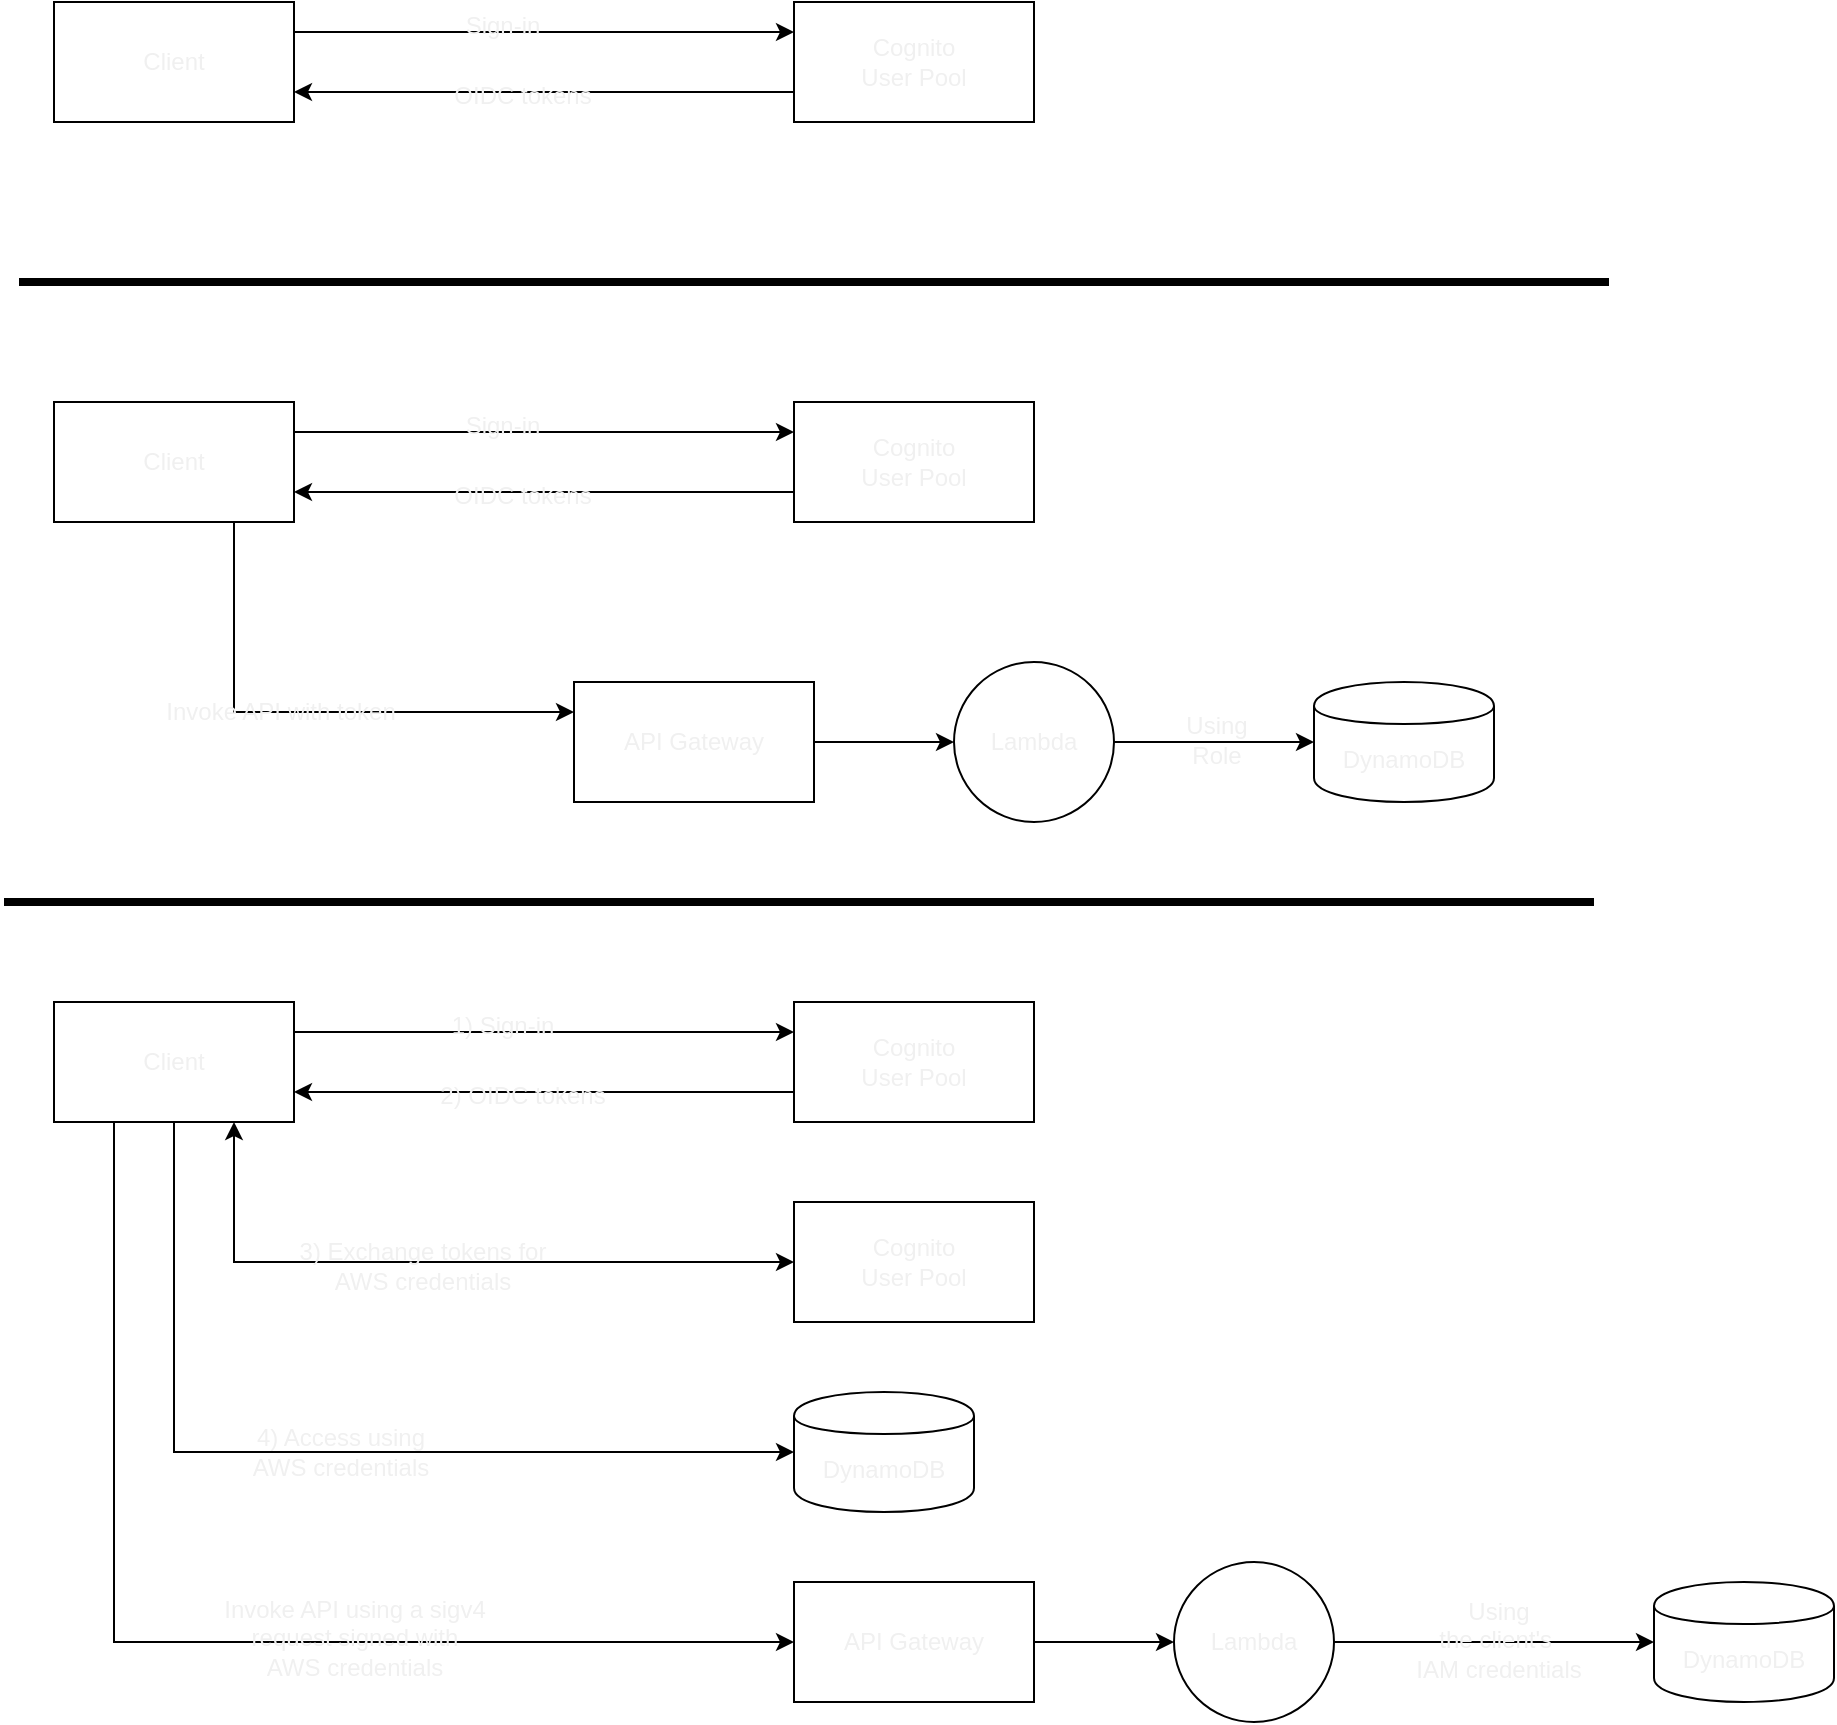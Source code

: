 <mxfile version="13.1.3">
    <diagram id="aNa7_x_DCIrBNjQex98Z" name="Page-1">
        <mxGraphModel dx="915" dy="735" grid="1" gridSize="10" guides="1" tooltips="1" connect="1" arrows="1" fold="1" page="1" pageScale="1" pageWidth="850" pageHeight="1100" math="0" shadow="0">
            <root>
                <mxCell id="0"/>
                <mxCell id="1" parent="0"/>
                <mxCell id="4" style="edgeStyle=orthogonalEdgeStyle;rounded=0;orthogonalLoop=1;jettySize=auto;html=1;entryX=0;entryY=0.25;entryDx=0;entryDy=0;exitX=1;exitY=0.25;exitDx=0;exitDy=0;fontColor=#F0F0F0;" parent="1" source="2" target="3" edge="1">
                    <mxGeometry relative="1" as="geometry"/>
                </mxCell>
                <mxCell id="6" value="Sign-in" style="text;html=1;resizable=0;points=[];align=center;verticalAlign=middle;labelBackgroundColor=none;fontColor=#F0F0F0;" parent="4" vertex="1" connectable="0">
                    <mxGeometry x="-0.168" y="3" relative="1" as="geometry">
                        <mxPoint as="offset"/>
                    </mxGeometry>
                </mxCell>
                <mxCell id="2" value="Client" style="rounded=0;whiteSpace=wrap;html=1;fontColor=#F0F0F0;" parent="1" vertex="1">
                    <mxGeometry x="120" y="40" width="120" height="60" as="geometry"/>
                </mxCell>
                <mxCell id="5" style="edgeStyle=orthogonalEdgeStyle;rounded=0;orthogonalLoop=1;jettySize=auto;html=1;exitX=0;exitY=0.75;exitDx=0;exitDy=0;entryX=1;entryY=0.75;entryDx=0;entryDy=0;fontColor=#F0F0F0;" parent="1" source="3" target="2" edge="1">
                    <mxGeometry relative="1" as="geometry"/>
                </mxCell>
                <mxCell id="7" value="OIDC tokens" style="text;html=1;resizable=0;points=[];align=center;verticalAlign=middle;labelBackgroundColor=none;fontColor=#F0F0F0;" parent="5" vertex="1" connectable="0">
                    <mxGeometry x="0.088" y="2" relative="1" as="geometry">
                        <mxPoint as="offset"/>
                    </mxGeometry>
                </mxCell>
                <mxCell id="3" value="Cognito&lt;br&gt;User Pool" style="rounded=0;whiteSpace=wrap;html=1;fontColor=#F0F0F0;" parent="1" vertex="1">
                    <mxGeometry x="490" y="40" width="120" height="60" as="geometry"/>
                </mxCell>
                <mxCell id="8" style="edgeStyle=orthogonalEdgeStyle;rounded=0;orthogonalLoop=1;jettySize=auto;html=1;entryX=0;entryY=0.25;entryDx=0;entryDy=0;exitX=1;exitY=0.25;exitDx=0;exitDy=0;fontColor=#F0F0F0;" parent="1" source="10" target="13" edge="1">
                    <mxGeometry relative="1" as="geometry"/>
                </mxCell>
                <mxCell id="9" value="Sign-in" style="text;html=1;resizable=0;points=[];align=center;verticalAlign=middle;labelBackgroundColor=none;fontColor=#F0F0F0;" parent="8" vertex="1" connectable="0">
                    <mxGeometry x="-0.168" y="3" relative="1" as="geometry">
                        <mxPoint as="offset"/>
                    </mxGeometry>
                </mxCell>
                <mxCell id="17" style="edgeStyle=orthogonalEdgeStyle;rounded=0;orthogonalLoop=1;jettySize=auto;html=1;exitX=0.75;exitY=1;exitDx=0;exitDy=0;entryX=0;entryY=0.25;entryDx=0;entryDy=0;fontColor=#F0F0F0;" parent="1" source="10" target="14" edge="1">
                    <mxGeometry relative="1" as="geometry"/>
                </mxCell>
                <mxCell id="20" value="Invoke API with token" style="text;html=1;resizable=0;points=[];align=center;verticalAlign=middle;labelBackgroundColor=none;fontColor=#F0F0F0;" parent="17" vertex="1" connectable="0">
                    <mxGeometry x="-0.283" y="23" relative="1" as="geometry">
                        <mxPoint x="23" y="23" as="offset"/>
                    </mxGeometry>
                </mxCell>
                <mxCell id="10" value="Client" style="rounded=0;whiteSpace=wrap;html=1;fontColor=#F0F0F0;" parent="1" vertex="1">
                    <mxGeometry x="120" y="240" width="120" height="60" as="geometry"/>
                </mxCell>
                <mxCell id="11" style="edgeStyle=orthogonalEdgeStyle;rounded=0;orthogonalLoop=1;jettySize=auto;html=1;exitX=0;exitY=0.75;exitDx=0;exitDy=0;entryX=1;entryY=0.75;entryDx=0;entryDy=0;fontColor=#F0F0F0;" parent="1" source="13" target="10" edge="1">
                    <mxGeometry relative="1" as="geometry"/>
                </mxCell>
                <mxCell id="12" value="OIDC tokens" style="text;html=1;resizable=0;points=[];align=center;verticalAlign=middle;labelBackgroundColor=none;fontColor=#F0F0F0;" parent="11" vertex="1" connectable="0">
                    <mxGeometry x="0.088" y="2" relative="1" as="geometry">
                        <mxPoint as="offset"/>
                    </mxGeometry>
                </mxCell>
                <mxCell id="13" value="Cognito&lt;br&gt;User Pool" style="rounded=0;whiteSpace=wrap;html=1;fontColor=#F0F0F0;" parent="1" vertex="1">
                    <mxGeometry x="490" y="240" width="120" height="60" as="geometry"/>
                </mxCell>
                <mxCell id="18" style="edgeStyle=orthogonalEdgeStyle;rounded=0;orthogonalLoop=1;jettySize=auto;html=1;exitX=1;exitY=0.5;exitDx=0;exitDy=0;entryX=0;entryY=0.5;entryDx=0;entryDy=0;fontColor=#F0F0F0;" parent="1" source="14" target="15" edge="1">
                    <mxGeometry relative="1" as="geometry"/>
                </mxCell>
                <mxCell id="14" value="API Gateway" style="rounded=0;whiteSpace=wrap;html=1;fontColor=#F0F0F0;" parent="1" vertex="1">
                    <mxGeometry x="380" y="380" width="120" height="60" as="geometry"/>
                </mxCell>
                <mxCell id="19" style="edgeStyle=orthogonalEdgeStyle;rounded=0;orthogonalLoop=1;jettySize=auto;html=1;exitX=1;exitY=0.5;exitDx=0;exitDy=0;entryX=0;entryY=0.5;entryDx=0;entryDy=0;fontColor=#F0F0F0;" parent="1" source="15" target="16" edge="1">
                    <mxGeometry relative="1" as="geometry"/>
                </mxCell>
                <mxCell id="21" value="Using&lt;br&gt;Role" style="text;html=1;resizable=0;points=[];align=center;verticalAlign=middle;labelBackgroundColor=none;fontColor=#F0F0F0;" parent="19" vertex="1" connectable="0">
                    <mxGeometry x="0.02" y="1" relative="1" as="geometry">
                        <mxPoint as="offset"/>
                    </mxGeometry>
                </mxCell>
                <mxCell id="15" value="Lambda" style="ellipse;whiteSpace=wrap;html=1;aspect=fixed;fontColor=#F0F0F0;" parent="1" vertex="1">
                    <mxGeometry x="570" y="370" width="80" height="80" as="geometry"/>
                </mxCell>
                <mxCell id="16" value="DynamoDB" style="shape=cylinder;whiteSpace=wrap;html=1;boundedLbl=1;backgroundOutline=1;fontColor=#F0F0F0;" parent="1" vertex="1">
                    <mxGeometry x="750" y="380" width="90" height="60" as="geometry"/>
                </mxCell>
                <mxCell id="22" style="edgeStyle=orthogonalEdgeStyle;rounded=0;orthogonalLoop=1;jettySize=auto;html=1;entryX=0;entryY=0.25;entryDx=0;entryDy=0;exitX=1;exitY=0.25;exitDx=0;exitDy=0;fontColor=#F0F0F0;" parent="1" source="26" target="29" edge="1">
                    <mxGeometry relative="1" as="geometry"/>
                </mxCell>
                <mxCell id="23" value="1) Sign-in" style="text;html=1;resizable=0;points=[];align=center;verticalAlign=middle;labelBackgroundColor=none;fontColor=#F0F0F0;" parent="22" vertex="1" connectable="0">
                    <mxGeometry x="-0.168" y="3" relative="1" as="geometry">
                        <mxPoint as="offset"/>
                    </mxGeometry>
                </mxCell>
                <mxCell id="38" style="edgeStyle=orthogonalEdgeStyle;rounded=0;orthogonalLoop=1;jettySize=auto;html=1;exitX=0.75;exitY=1;exitDx=0;exitDy=0;entryX=0;entryY=0.5;entryDx=0;entryDy=0;startArrow=classic;startFill=1;fontColor=#F0F0F0;" parent="1" source="26" target="36" edge="1">
                    <mxGeometry relative="1" as="geometry"/>
                </mxCell>
                <mxCell id="41" value="3) Exchange tokens for&lt;br&gt;AWS credentials" style="text;html=1;resizable=0;points=[];align=center;verticalAlign=middle;labelBackgroundColor=none;fontColor=#F0F0F0;" parent="38" vertex="1" connectable="0">
                    <mxGeometry x="-0.063" y="-2" relative="1" as="geometry">
                        <mxPoint as="offset"/>
                    </mxGeometry>
                </mxCell>
                <mxCell id="39" style="edgeStyle=orthogonalEdgeStyle;rounded=0;orthogonalLoop=1;jettySize=auto;html=1;exitX=0.5;exitY=1;exitDx=0;exitDy=0;entryX=0;entryY=0.5;entryDx=0;entryDy=0;fontColor=#F0F0F0;" parent="1" source="26" target="37" edge="1">
                    <mxGeometry relative="1" as="geometry"/>
                </mxCell>
                <mxCell id="44" value="4) Access using&lt;br&gt;AWS credentials" style="text;html=1;resizable=0;points=[];align=center;verticalAlign=middle;labelBackgroundColor=none;fontColor=#F0F0F0;" parent="39" vertex="1" connectable="0">
                    <mxGeometry x="-0.305" y="83" relative="1" as="geometry">
                        <mxPoint x="83" y="83" as="offset"/>
                    </mxGeometry>
                </mxCell>
                <mxCell id="40" style="edgeStyle=orthogonalEdgeStyle;rounded=0;orthogonalLoop=1;jettySize=auto;html=1;exitX=0.25;exitY=1;exitDx=0;exitDy=0;entryX=0;entryY=0.5;entryDx=0;entryDy=0;fontColor=#F0F0F0;" parent="1" source="26" target="31" edge="1">
                    <mxGeometry relative="1" as="geometry"/>
                </mxCell>
                <mxCell id="45" value="Invoke API using a sigv4&lt;br&gt;request signed with&lt;br&gt;AWS credentials" style="text;html=1;resizable=0;points=[];align=center;verticalAlign=middle;labelBackgroundColor=none;fontColor=#F0F0F0;" parent="40" vertex="1" connectable="0">
                    <mxGeometry x="-0.14" y="120" relative="1" as="geometry">
                        <mxPoint as="offset"/>
                    </mxGeometry>
                </mxCell>
                <mxCell id="26" value="Client" style="rounded=0;whiteSpace=wrap;html=1;fontColor=#F0F0F0;" parent="1" vertex="1">
                    <mxGeometry x="120" y="540" width="120" height="60" as="geometry"/>
                </mxCell>
                <mxCell id="27" style="edgeStyle=orthogonalEdgeStyle;rounded=0;orthogonalLoop=1;jettySize=auto;html=1;exitX=0;exitY=0.75;exitDx=0;exitDy=0;entryX=1;entryY=0.75;entryDx=0;entryDy=0;fontColor=#F0F0F0;" parent="1" source="29" target="26" edge="1">
                    <mxGeometry relative="1" as="geometry"/>
                </mxCell>
                <mxCell id="28" value="2) OIDC tokens" style="text;html=1;resizable=0;points=[];align=center;verticalAlign=middle;labelBackgroundColor=none;fontColor=#F0F0F0;" parent="27" vertex="1" connectable="0">
                    <mxGeometry x="0.088" y="2" relative="1" as="geometry">
                        <mxPoint as="offset"/>
                    </mxGeometry>
                </mxCell>
                <mxCell id="29" value="Cognito&lt;br&gt;User Pool" style="rounded=0;whiteSpace=wrap;html=1;fontColor=#F0F0F0;" parent="1" vertex="1">
                    <mxGeometry x="490" y="540" width="120" height="60" as="geometry"/>
                </mxCell>
                <mxCell id="30" style="edgeStyle=orthogonalEdgeStyle;rounded=0;orthogonalLoop=1;jettySize=auto;html=1;exitX=1;exitY=0.5;exitDx=0;exitDy=0;entryX=0;entryY=0.5;entryDx=0;entryDy=0;fontColor=#F0F0F0;" parent="1" source="31" target="34" edge="1">
                    <mxGeometry relative="1" as="geometry"/>
                </mxCell>
                <mxCell id="31" value="API Gateway" style="rounded=0;whiteSpace=wrap;html=1;fontColor=#F0F0F0;" parent="1" vertex="1">
                    <mxGeometry x="490" y="830" width="120" height="60" as="geometry"/>
                </mxCell>
                <mxCell id="32" style="edgeStyle=orthogonalEdgeStyle;rounded=0;orthogonalLoop=1;jettySize=auto;html=1;exitX=1;exitY=0.5;exitDx=0;exitDy=0;entryX=0;entryY=0.5;entryDx=0;entryDy=0;fontColor=#F0F0F0;" parent="1" source="34" target="35" edge="1">
                    <mxGeometry relative="1" as="geometry"/>
                </mxCell>
                <mxCell id="33" value="Using&lt;br&gt;the client's&amp;nbsp;&lt;br&gt;IAM credentials" style="text;html=1;resizable=0;points=[];align=center;verticalAlign=middle;labelBackgroundColor=none;fontColor=#F0F0F0;" parent="32" vertex="1" connectable="0">
                    <mxGeometry x="0.02" y="1" relative="1" as="geometry">
                        <mxPoint as="offset"/>
                    </mxGeometry>
                </mxCell>
                <mxCell id="34" value="Lambda" style="ellipse;whiteSpace=wrap;html=1;aspect=fixed;fontColor=#F0F0F0;" parent="1" vertex="1">
                    <mxGeometry x="680" y="820" width="80" height="80" as="geometry"/>
                </mxCell>
                <mxCell id="35" value="DynamoDB" style="shape=cylinder;whiteSpace=wrap;html=1;boundedLbl=1;backgroundOutline=1;fontColor=#F0F0F0;" parent="1" vertex="1">
                    <mxGeometry x="920" y="830" width="90" height="60" as="geometry"/>
                </mxCell>
                <mxCell id="36" value="Cognito&lt;br&gt;User Pool" style="rounded=0;whiteSpace=wrap;html=1;fontColor=#F0F0F0;" parent="1" vertex="1">
                    <mxGeometry x="490" y="640" width="120" height="60" as="geometry"/>
                </mxCell>
                <mxCell id="37" value="DynamoDB" style="shape=cylinder;whiteSpace=wrap;html=1;boundedLbl=1;backgroundOutline=1;fontColor=#F0F0F0;" parent="1" vertex="1">
                    <mxGeometry x="490" y="735" width="90" height="60" as="geometry"/>
                </mxCell>
                <mxCell id="46" value="" style="endArrow=none;html=1;strokeWidth=4;fontColor=#F0F0F0;" parent="1" edge="1">
                    <mxGeometry width="50" height="50" relative="1" as="geometry">
                        <mxPoint x="95" y="490" as="sourcePoint"/>
                        <mxPoint x="890" y="490" as="targetPoint"/>
                    </mxGeometry>
                </mxCell>
                <mxCell id="47" value="" style="endArrow=none;html=1;strokeWidth=4;fontColor=#F0F0F0;" parent="1" edge="1">
                    <mxGeometry width="50" height="50" relative="1" as="geometry">
                        <mxPoint x="102.5" y="180" as="sourcePoint"/>
                        <mxPoint x="897.5" y="180" as="targetPoint"/>
                    </mxGeometry>
                </mxCell>
            </root>
        </mxGraphModel>
    </diagram>
</mxfile>